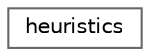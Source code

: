 digraph "Graphical Class Hierarchy"
{
 // LATEX_PDF_SIZE
  bgcolor="transparent";
  edge [fontname=Helvetica,fontsize=10,labelfontname=Helvetica,labelfontsize=10];
  node [fontname=Helvetica,fontsize=10,shape=box,height=0.2,width=0.4];
  rankdir="LR";
  Node0 [id="Node000000",label="heuristics",height=0.2,width=0.4,color="grey40", fillcolor="white", style="filled",URL="$d2/df4/structchdr_1_1heuristics.html",tooltip="A static utility class providing various cost heuristics."];
}
